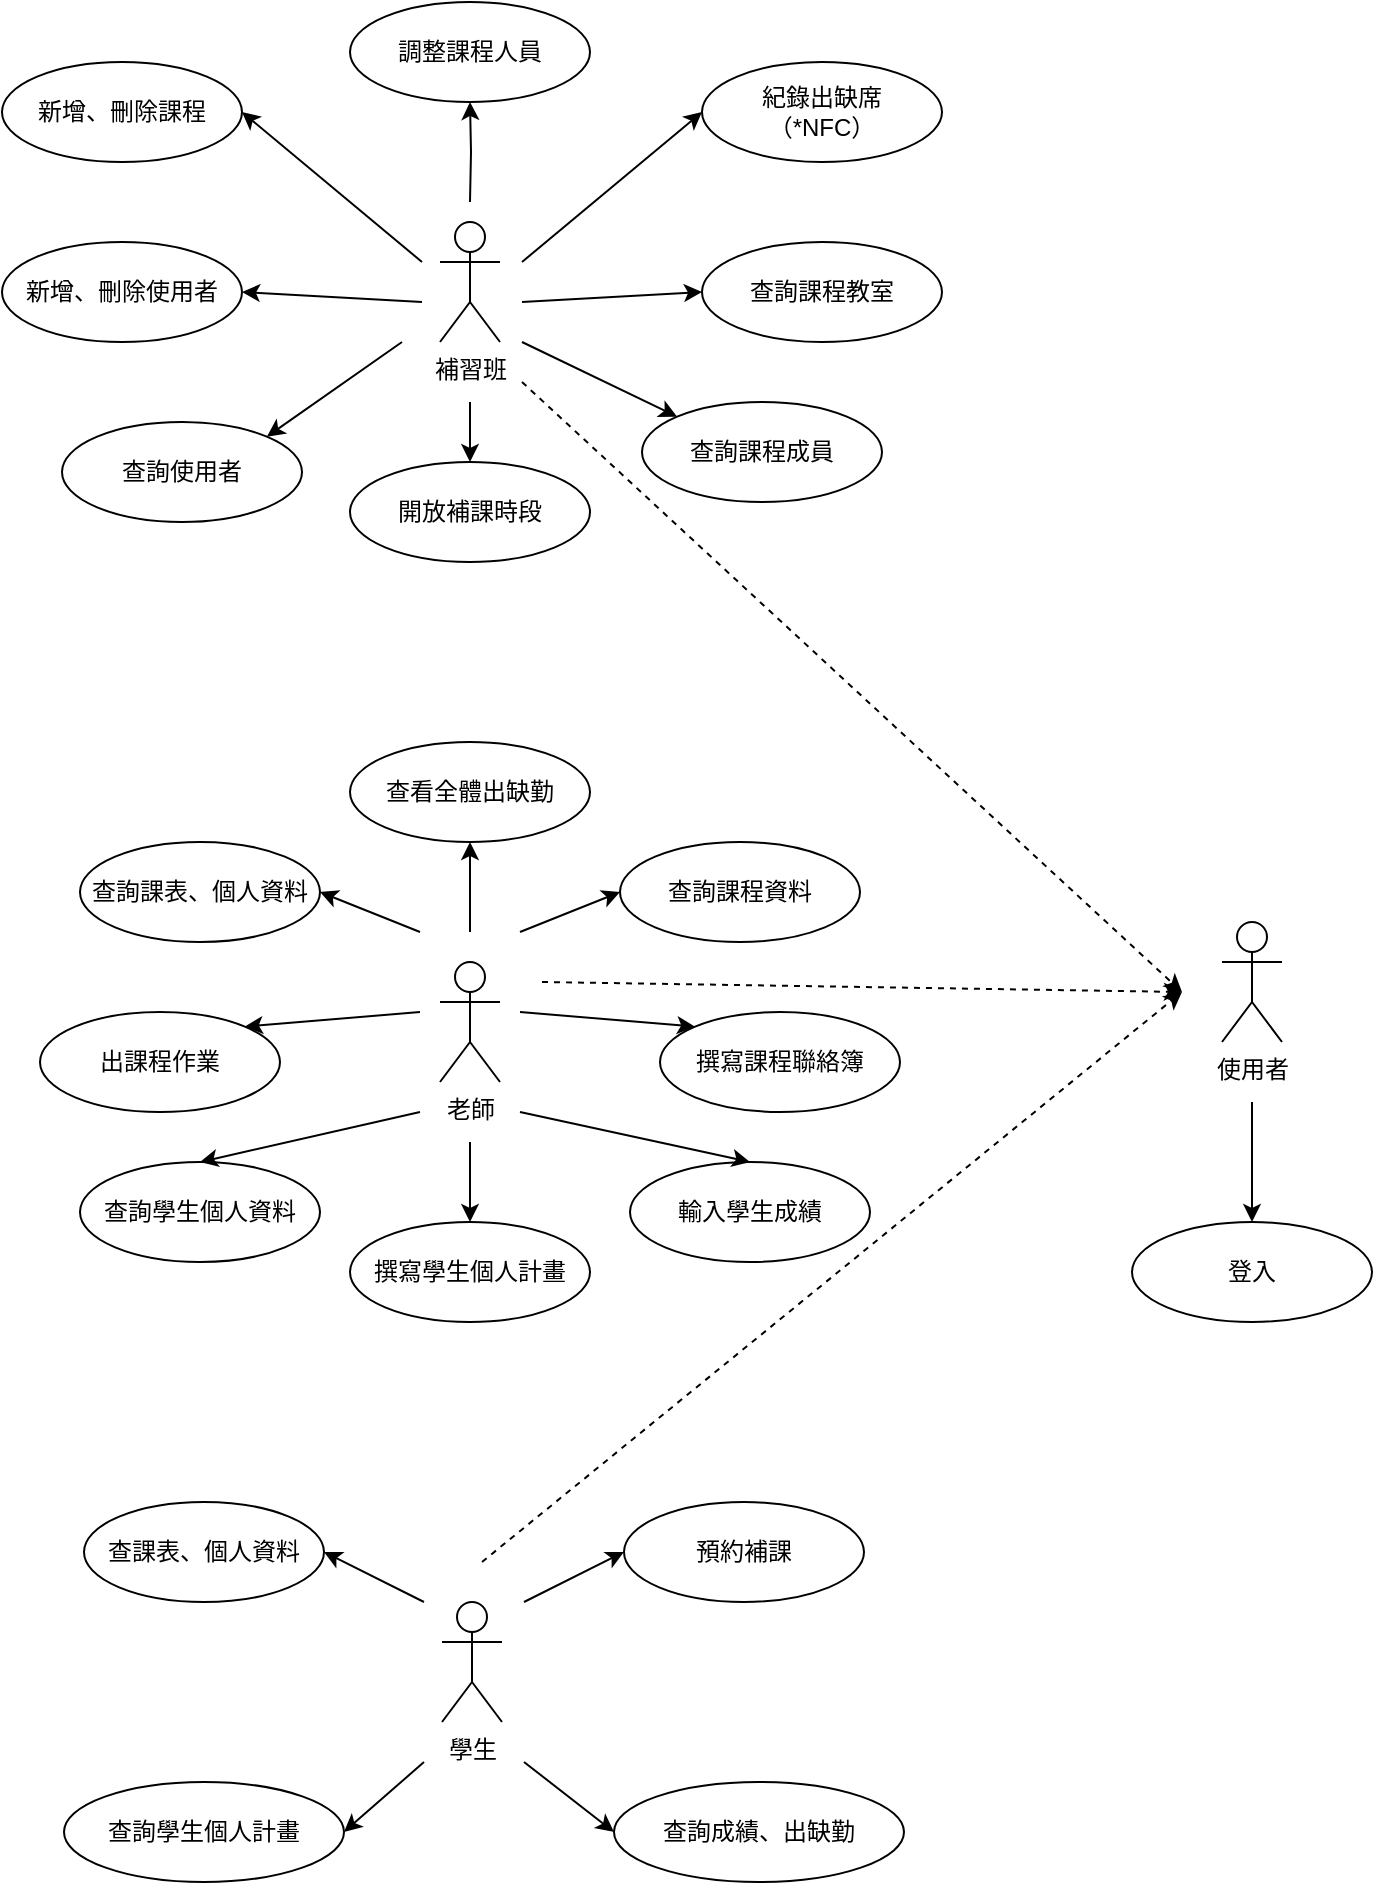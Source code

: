 <mxfile version="13.8.9-1" type="device"><diagram id="fmiQxIPnqJVFHkO1iCTl" name="Page-1"><mxGraphModel dx="2437" dy="1343" grid="1" gridSize="10" guides="1" tooltips="1" connect="1" arrows="1" fold="1" page="1" pageScale="1" pageWidth="827" pageHeight="1169" math="0" shadow="0"><root><mxCell id="0"/><mxCell id="1" parent="0"/><mxCell id="BcqG5QBP-uT3un19sBRs-2" value="" style="group" parent="1" vertex="1" connectable="0"><mxGeometry x="40" y="40" width="470" height="290" as="geometry"/></mxCell><mxCell id="BcqG5QBP-uT3un19sBRs-3" style="edgeStyle=orthogonalEdgeStyle;rounded=0;orthogonalLoop=1;jettySize=auto;html=1;entryX=0.5;entryY=1;entryDx=0;entryDy=0;" parent="BcqG5QBP-uT3un19sBRs-2" target="BcqG5QBP-uT3un19sBRs-7" edge="1"><mxGeometry relative="1" as="geometry"><mxPoint x="234" y="100" as="sourcePoint"/></mxGeometry></mxCell><mxCell id="BcqG5QBP-uT3un19sBRs-4" value="補習班" style="shape=umlActor;verticalLabelPosition=bottom;verticalAlign=top;html=1;outlineConnect=0;" parent="BcqG5QBP-uT3un19sBRs-2" vertex="1"><mxGeometry x="219" y="110" width="30" height="60" as="geometry"/></mxCell><mxCell id="BcqG5QBP-uT3un19sBRs-5" value="新增、刪除使用者" style="ellipse;whiteSpace=wrap;html=1;" parent="BcqG5QBP-uT3un19sBRs-2" vertex="1"><mxGeometry y="120" width="120" height="50" as="geometry"/></mxCell><mxCell id="BcqG5QBP-uT3un19sBRs-6" value="新增、刪除課程" style="ellipse;whiteSpace=wrap;html=1;" parent="BcqG5QBP-uT3un19sBRs-2" vertex="1"><mxGeometry y="30" width="120" height="50" as="geometry"/></mxCell><mxCell id="BcqG5QBP-uT3un19sBRs-7" value="調整課程人員" style="ellipse;whiteSpace=wrap;html=1;" parent="BcqG5QBP-uT3un19sBRs-2" vertex="1"><mxGeometry x="174" width="120" height="50" as="geometry"/></mxCell><mxCell id="BcqG5QBP-uT3un19sBRs-8" value="紀錄出缺席&lt;br&gt;（*NFC）" style="ellipse;whiteSpace=wrap;html=1;" parent="BcqG5QBP-uT3un19sBRs-2" vertex="1"><mxGeometry x="350" y="30" width="120" height="50" as="geometry"/></mxCell><mxCell id="BcqG5QBP-uT3un19sBRs-9" value="查詢課程教室" style="ellipse;whiteSpace=wrap;html=1;" parent="BcqG5QBP-uT3un19sBRs-2" vertex="1"><mxGeometry x="350" y="120" width="120" height="50" as="geometry"/></mxCell><mxCell id="BcqG5QBP-uT3un19sBRs-10" value="開放補課時段" style="ellipse;whiteSpace=wrap;html=1;" parent="BcqG5QBP-uT3un19sBRs-2" vertex="1"><mxGeometry x="174" y="230" width="120" height="50" as="geometry"/></mxCell><mxCell id="BcqG5QBP-uT3un19sBRs-11" value="" style="endArrow=classic;html=1;entryX=0;entryY=0.5;entryDx=0;entryDy=0;" parent="BcqG5QBP-uT3un19sBRs-2" target="BcqG5QBP-uT3un19sBRs-8" edge="1"><mxGeometry width="50" height="50" relative="1" as="geometry"><mxPoint x="260" y="130" as="sourcePoint"/><mxPoint x="260" y="160" as="targetPoint"/></mxGeometry></mxCell><mxCell id="BcqG5QBP-uT3un19sBRs-12" value="" style="endArrow=classic;html=1;entryX=1;entryY=0.5;entryDx=0;entryDy=0;" parent="BcqG5QBP-uT3un19sBRs-2" target="BcqG5QBP-uT3un19sBRs-6" edge="1"><mxGeometry width="50" height="50" relative="1" as="geometry"><mxPoint x="210" y="130" as="sourcePoint"/><mxPoint x="360" y="115" as="targetPoint"/></mxGeometry></mxCell><mxCell id="BcqG5QBP-uT3un19sBRs-13" value="" style="endArrow=classic;html=1;entryX=0;entryY=0.5;entryDx=0;entryDy=0;" parent="BcqG5QBP-uT3un19sBRs-2" target="BcqG5QBP-uT3un19sBRs-9" edge="1"><mxGeometry width="50" height="50" relative="1" as="geometry"><mxPoint x="260" y="150" as="sourcePoint"/><mxPoint x="370" y="125" as="targetPoint"/></mxGeometry></mxCell><mxCell id="BcqG5QBP-uT3un19sBRs-14" value="" style="endArrow=classic;html=1;entryX=1;entryY=0.5;entryDx=0;entryDy=0;" parent="BcqG5QBP-uT3un19sBRs-2" target="BcqG5QBP-uT3un19sBRs-5" edge="1"><mxGeometry width="50" height="50" relative="1" as="geometry"><mxPoint x="210" y="150" as="sourcePoint"/><mxPoint x="380" y="135" as="targetPoint"/></mxGeometry></mxCell><mxCell id="BcqG5QBP-uT3un19sBRs-15" value="" style="endArrow=classic;html=1;entryX=0.5;entryY=0;entryDx=0;entryDy=0;" parent="BcqG5QBP-uT3un19sBRs-2" target="BcqG5QBP-uT3un19sBRs-10" edge="1"><mxGeometry width="50" height="50" relative="1" as="geometry"><mxPoint x="234" y="200" as="sourcePoint"/><mxPoint x="390" y="145" as="targetPoint"/></mxGeometry></mxCell><mxCell id="BcqG5QBP-uT3un19sBRs-43" value="查詢課程成員" style="ellipse;whiteSpace=wrap;html=1;" parent="BcqG5QBP-uT3un19sBRs-2" vertex="1"><mxGeometry x="320" y="200" width="120" height="50" as="geometry"/></mxCell><mxCell id="BcqG5QBP-uT3un19sBRs-42" value="查詢使用者" style="ellipse;whiteSpace=wrap;html=1;" parent="BcqG5QBP-uT3un19sBRs-2" vertex="1"><mxGeometry x="30" y="210" width="120" height="50" as="geometry"/></mxCell><mxCell id="BcqG5QBP-uT3un19sBRs-46" value="" style="endArrow=classic;html=1;entryX=1;entryY=0;entryDx=0;entryDy=0;" parent="BcqG5QBP-uT3un19sBRs-2" target="BcqG5QBP-uT3un19sBRs-42" edge="1"><mxGeometry width="50" height="50" relative="1" as="geometry"><mxPoint x="200" y="170" as="sourcePoint"/><mxPoint x="120" y="190" as="targetPoint"/></mxGeometry></mxCell><mxCell id="BcqG5QBP-uT3un19sBRs-47" value="" style="endArrow=classic;html=1;entryX=0;entryY=0;entryDx=0;entryDy=0;" parent="BcqG5QBP-uT3un19sBRs-2" target="BcqG5QBP-uT3un19sBRs-43" edge="1"><mxGeometry width="50" height="50" relative="1" as="geometry"><mxPoint x="260" y="170" as="sourcePoint"/><mxPoint x="310" y="170" as="targetPoint"/></mxGeometry></mxCell><mxCell id="BcqG5QBP-uT3un19sBRs-16" value="" style="group" parent="1" vertex="1" connectable="0"><mxGeometry x="59" y="410" width="469" height="290" as="geometry"/></mxCell><mxCell id="BcqG5QBP-uT3un19sBRs-17" value="老師" style="shape=umlActor;verticalLabelPosition=bottom;verticalAlign=top;html=1;outlineConnect=0;" parent="BcqG5QBP-uT3un19sBRs-16" vertex="1"><mxGeometry x="200" y="110" width="30" height="60" as="geometry"/></mxCell><mxCell id="BcqG5QBP-uT3un19sBRs-18" value="查詢課表、個人資料" style="ellipse;whiteSpace=wrap;html=1;" parent="BcqG5QBP-uT3un19sBRs-16" vertex="1"><mxGeometry x="20" y="50" width="120" height="50" as="geometry"/></mxCell><mxCell id="BcqG5QBP-uT3un19sBRs-19" value="查詢學生個人資料" style="ellipse;whiteSpace=wrap;html=1;" parent="BcqG5QBP-uT3un19sBRs-16" vertex="1"><mxGeometry x="20" y="210" width="120" height="50" as="geometry"/></mxCell><mxCell id="BcqG5QBP-uT3un19sBRs-20" value="查詢課程資料" style="ellipse;whiteSpace=wrap;html=1;" parent="BcqG5QBP-uT3un19sBRs-16" vertex="1"><mxGeometry x="290" y="50" width="120" height="50" as="geometry"/></mxCell><mxCell id="BcqG5QBP-uT3un19sBRs-21" value="輸入學生成績&lt;span style=&quot;color: rgba(0 , 0 , 0 , 0) ; font-family: monospace ; font-size: 0px&quot;&gt;%3CmxGraphModel%3E%3Croot%3E%3CmxCell%20id%3D%220%22%2F%3E%3CmxCell%20id%3D%221%22%20parent%3D%220%22%2F%3E%3CmxCell%20id%3D%222%22%20value%3D%22%E6%9F%A5%E8%A9%A2%E8%AA%B2%E8%A1%A8%E3%80%81%E5%80%8B%E4%BA%BA%E8%B3%87%E6%96%99%22%20style%3D%22ellipse%3BwhiteSpace%3Dwrap%3Bhtml%3D1%3B%22%20vertex%3D%221%22%20parent%3D%221%22%3E%3CmxGeometry%20x%3D%22190%22%20y%3D%22550%22%20width%3D%22120%22%20height%3D%2250%22%20as%3D%22geometry%22%2F%3E%3C%2FmxCell%3E%3C%2Froot%3E%3C%2FmxGraphModel%3E&lt;/span&gt;" style="ellipse;whiteSpace=wrap;html=1;" parent="BcqG5QBP-uT3un19sBRs-16" vertex="1"><mxGeometry x="295" y="210" width="120" height="50" as="geometry"/></mxCell><mxCell id="BcqG5QBP-uT3un19sBRs-22" value="出課程作業" style="ellipse;whiteSpace=wrap;html=1;" parent="BcqG5QBP-uT3un19sBRs-16" vertex="1"><mxGeometry y="135" width="120" height="50" as="geometry"/></mxCell><mxCell id="BcqG5QBP-uT3un19sBRs-23" value="查看全體出缺勤" style="ellipse;whiteSpace=wrap;html=1;" parent="BcqG5QBP-uT3un19sBRs-16" vertex="1"><mxGeometry x="155" width="120" height="50" as="geometry"/></mxCell><mxCell id="BcqG5QBP-uT3un19sBRs-24" value="撰寫課程聯絡簿" style="ellipse;whiteSpace=wrap;html=1;" parent="BcqG5QBP-uT3un19sBRs-16" vertex="1"><mxGeometry x="310" y="135" width="120" height="50" as="geometry"/></mxCell><mxCell id="BcqG5QBP-uT3un19sBRs-25" value="" style="endArrow=classic;html=1;entryX=0.5;entryY=1;entryDx=0;entryDy=0;" parent="BcqG5QBP-uT3un19sBRs-16" target="BcqG5QBP-uT3un19sBRs-23" edge="1"><mxGeometry width="50" height="50" relative="1" as="geometry"><mxPoint x="215" y="95" as="sourcePoint"/><mxPoint x="240" y="155" as="targetPoint"/></mxGeometry></mxCell><mxCell id="BcqG5QBP-uT3un19sBRs-26" value="" style="endArrow=classic;html=1;entryX=0;entryY=0.5;entryDx=0;entryDy=0;" parent="BcqG5QBP-uT3un19sBRs-16" target="BcqG5QBP-uT3un19sBRs-20" edge="1"><mxGeometry width="50" height="50" relative="1" as="geometry"><mxPoint x="240" y="95" as="sourcePoint"/><mxPoint x="250" y="165" as="targetPoint"/></mxGeometry></mxCell><mxCell id="BcqG5QBP-uT3un19sBRs-27" value="" style="endArrow=classic;html=1;entryX=1;entryY=0.5;entryDx=0;entryDy=0;" parent="BcqG5QBP-uT3un19sBRs-16" target="BcqG5QBP-uT3un19sBRs-18" edge="1"><mxGeometry width="50" height="50" relative="1" as="geometry"><mxPoint x="190" y="95" as="sourcePoint"/><mxPoint x="260" y="175" as="targetPoint"/></mxGeometry></mxCell><mxCell id="BcqG5QBP-uT3un19sBRs-28" value="" style="endArrow=classic;html=1;entryX=0;entryY=0;entryDx=0;entryDy=0;" parent="BcqG5QBP-uT3un19sBRs-16" target="BcqG5QBP-uT3un19sBRs-24" edge="1"><mxGeometry width="50" height="50" relative="1" as="geometry"><mxPoint x="240" y="135" as="sourcePoint"/><mxPoint x="270" y="185" as="targetPoint"/></mxGeometry></mxCell><mxCell id="BcqG5QBP-uT3un19sBRs-29" value="" style="endArrow=classic;html=1;entryX=1;entryY=0;entryDx=0;entryDy=0;" parent="BcqG5QBP-uT3un19sBRs-16" target="BcqG5QBP-uT3un19sBRs-22" edge="1"><mxGeometry width="50" height="50" relative="1" as="geometry"><mxPoint x="190" y="135" as="sourcePoint"/><mxPoint x="280" y="195" as="targetPoint"/></mxGeometry></mxCell><mxCell id="BcqG5QBP-uT3un19sBRs-30" value="" style="endArrow=classic;html=1;entryX=0.5;entryY=0;entryDx=0;entryDy=0;" parent="BcqG5QBP-uT3un19sBRs-16" target="BcqG5QBP-uT3un19sBRs-19" edge="1"><mxGeometry width="50" height="50" relative="1" as="geometry"><mxPoint x="190" y="185" as="sourcePoint"/><mxPoint x="290" y="205" as="targetPoint"/></mxGeometry></mxCell><mxCell id="BcqG5QBP-uT3un19sBRs-31" value="" style="endArrow=classic;html=1;entryX=0.5;entryY=0;entryDx=0;entryDy=0;" parent="BcqG5QBP-uT3un19sBRs-16" target="BcqG5QBP-uT3un19sBRs-21" edge="1"><mxGeometry width="50" height="50" relative="1" as="geometry"><mxPoint x="240" y="185" as="sourcePoint"/><mxPoint x="300" y="215" as="targetPoint"/></mxGeometry></mxCell><mxCell id="BcqG5QBP-uT3un19sBRs-48" value="撰寫學生個人計畫" style="ellipse;whiteSpace=wrap;html=1;" parent="BcqG5QBP-uT3un19sBRs-16" vertex="1"><mxGeometry x="155" y="240" width="120" height="50" as="geometry"/></mxCell><mxCell id="BcqG5QBP-uT3un19sBRs-49" value="" style="endArrow=classic;html=1;entryX=0.5;entryY=0;entryDx=0;entryDy=0;" parent="BcqG5QBP-uT3un19sBRs-16" target="BcqG5QBP-uT3un19sBRs-48" edge="1"><mxGeometry width="50" height="50" relative="1" as="geometry"><mxPoint x="215" y="200" as="sourcePoint"/><mxPoint x="231" y="210" as="targetPoint"/></mxGeometry></mxCell><mxCell id="f5PSUM9dZpxv0CPwaDXg-3" value="" style="endArrow=classic;html=1;entryX=0;entryY=0.5;entryDx=0;entryDy=0;dashed=1;" parent="BcqG5QBP-uT3un19sBRs-16" edge="1"><mxGeometry width="50" height="50" relative="1" as="geometry"><mxPoint x="251" y="120" as="sourcePoint"/><mxPoint x="571" y="125" as="targetPoint"/></mxGeometry></mxCell><mxCell id="BcqG5QBP-uT3un19sBRs-32" value="" style="group" parent="1" vertex="1" connectable="0"><mxGeometry x="71" y="790" width="420" height="190" as="geometry"/></mxCell><mxCell id="BcqG5QBP-uT3un19sBRs-33" value="學生" style="shape=umlActor;verticalLabelPosition=bottom;verticalAlign=top;html=1;outlineConnect=0;" parent="BcqG5QBP-uT3un19sBRs-32" vertex="1"><mxGeometry x="189" y="50" width="30" height="60" as="geometry"/></mxCell><mxCell id="BcqG5QBP-uT3un19sBRs-34" value="查課表、個人資料" style="ellipse;whiteSpace=wrap;html=1;" parent="BcqG5QBP-uT3un19sBRs-32" vertex="1"><mxGeometry x="10" width="120" height="50" as="geometry"/></mxCell><mxCell id="BcqG5QBP-uT3un19sBRs-35" value="查詢學生個人計畫" style="ellipse;whiteSpace=wrap;html=1;" parent="BcqG5QBP-uT3un19sBRs-32" vertex="1"><mxGeometry y="140" width="140" height="50" as="geometry"/></mxCell><mxCell id="BcqG5QBP-uT3un19sBRs-36" value="查詢成績、出缺勤" style="ellipse;whiteSpace=wrap;html=1;" parent="BcqG5QBP-uT3un19sBRs-32" vertex="1"><mxGeometry x="275" y="140" width="145" height="50" as="geometry"/></mxCell><mxCell id="BcqG5QBP-uT3un19sBRs-37" value="預約補課" style="ellipse;whiteSpace=wrap;html=1;" parent="BcqG5QBP-uT3un19sBRs-32" vertex="1"><mxGeometry x="280" width="120" height="50" as="geometry"/></mxCell><mxCell id="BcqG5QBP-uT3un19sBRs-38" value="" style="endArrow=classic;html=1;entryX=0;entryY=0.5;entryDx=0;entryDy=0;" parent="BcqG5QBP-uT3un19sBRs-32" target="BcqG5QBP-uT3un19sBRs-37" edge="1"><mxGeometry width="50" height="50" relative="1" as="geometry"><mxPoint x="230" y="50" as="sourcePoint"/><mxPoint x="320" y="150" as="targetPoint"/></mxGeometry></mxCell><mxCell id="BcqG5QBP-uT3un19sBRs-39" value="" style="endArrow=classic;html=1;entryX=0;entryY=0.5;entryDx=0;entryDy=0;" parent="BcqG5QBP-uT3un19sBRs-32" target="BcqG5QBP-uT3un19sBRs-36" edge="1"><mxGeometry width="50" height="50" relative="1" as="geometry"><mxPoint x="230" y="130" as="sourcePoint"/><mxPoint x="290" y="35" as="targetPoint"/></mxGeometry></mxCell><mxCell id="BcqG5QBP-uT3un19sBRs-40" value="" style="endArrow=classic;html=1;entryX=1;entryY=0.5;entryDx=0;entryDy=0;" parent="BcqG5QBP-uT3un19sBRs-32" target="BcqG5QBP-uT3un19sBRs-35" edge="1"><mxGeometry width="50" height="50" relative="1" as="geometry"><mxPoint x="180" y="130" as="sourcePoint"/><mxPoint x="300" y="45" as="targetPoint"/></mxGeometry></mxCell><mxCell id="BcqG5QBP-uT3un19sBRs-41" value="" style="endArrow=classic;html=1;entryX=1;entryY=0.5;entryDx=0;entryDy=0;" parent="BcqG5QBP-uT3un19sBRs-32" target="BcqG5QBP-uT3un19sBRs-34" edge="1"><mxGeometry width="50" height="50" relative="1" as="geometry"><mxPoint x="180" y="50" as="sourcePoint"/><mxPoint x="310" y="55" as="targetPoint"/></mxGeometry></mxCell><mxCell id="f5PSUM9dZpxv0CPwaDXg-2" value="" style="endArrow=classic;html=1;entryX=0;entryY=0.5;entryDx=0;entryDy=0;dashed=1;" parent="1" edge="1"><mxGeometry width="50" height="50" relative="1" as="geometry"><mxPoint x="300" y="230" as="sourcePoint"/><mxPoint x="630" y="535" as="targetPoint"/></mxGeometry></mxCell><mxCell id="f5PSUM9dZpxv0CPwaDXg-4" value="" style="endArrow=classic;html=1;entryX=0;entryY=0.5;entryDx=0;entryDy=0;dashed=1;" parent="1" edge="1"><mxGeometry width="50" height="50" relative="1" as="geometry"><mxPoint x="280" y="820" as="sourcePoint"/><mxPoint x="630" y="535" as="targetPoint"/></mxGeometry></mxCell><mxCell id="Ay3nIUPHHyfnFklP5hlp-1" value="使用者" style="shape=umlActor;verticalLabelPosition=bottom;verticalAlign=top;html=1;outlineConnect=0;" vertex="1" parent="1"><mxGeometry x="650" y="500" width="30" height="60" as="geometry"/></mxCell><mxCell id="Ay3nIUPHHyfnFklP5hlp-15" value="登入" style="ellipse;whiteSpace=wrap;html=1;" vertex="1" parent="1"><mxGeometry x="605" y="650" width="120" height="50" as="geometry"/></mxCell><mxCell id="Ay3nIUPHHyfnFklP5hlp-16" value="" style="endArrow=classic;html=1;entryX=0.5;entryY=0;entryDx=0;entryDy=0;" edge="1" parent="1" target="Ay3nIUPHHyfnFklP5hlp-15"><mxGeometry width="50" height="50" relative="1" as="geometry"><mxPoint x="665" y="590" as="sourcePoint"/><mxPoint x="710" y="600" as="targetPoint"/></mxGeometry></mxCell></root></mxGraphModel></diagram></mxfile>